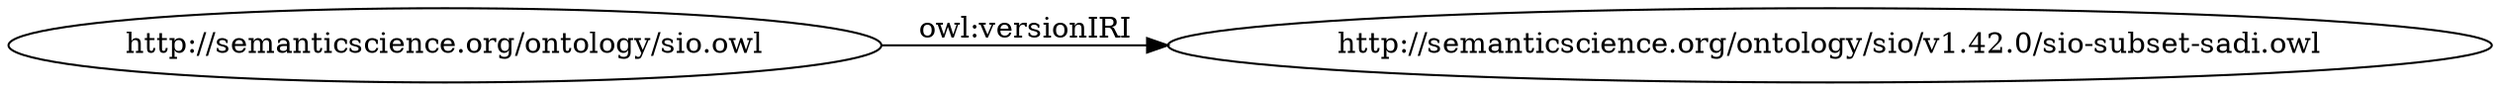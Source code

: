 digraph ar2dtool_diagram { 
rankdir=LR;
size="1501"
	"http://semanticscience.org/ontology/sio.owl" -> "http://semanticscience.org/ontology/sio/v1.42.0/sio-subset-sadi.owl" [ label = "owl:versionIRI" ];

}
